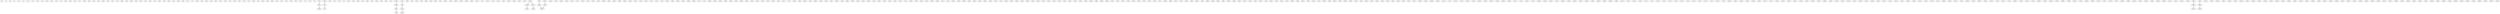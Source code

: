 digraph adj {
graph [k=96]
edge [d=-95]
"13+" [l=271]
"13-" [l=271]
"14+" [l=171]
"14-" [l=171]
"111+" [l=206]
"111-" [l=206]
"113+" [l=413]
"113-" [l=413]
"114+" [l=104]
"114-" [l=104]
"140+" [l=834]
"140-" [l=834]
"174+" [l=5879]
"174-" [l=5879]
"198+" [l=1638]
"198-" [l=1638]
"227+" [l=157]
"227-" [l=157]
"260+" [l=195]
"260-" [l=195]
"262+" [l=155]
"262-" [l=155]
"265+" [l=159]
"265-" [l=159]
"270+" [l=958]
"270-" [l=958]
"286+" [l=2010]
"286-" [l=2010]
"308+" [l=168]
"308-" [l=168]
"316+" [l=192]
"316-" [l=192]
"330+" [l=100]
"330-" [l=100]
"338+" [l=105]
"338-" [l=105]
"363+" [l=214]
"363-" [l=214]
"366+" [l=412]
"366-" [l=412]
"371+" [l=191]
"371-" [l=191]
"383+" [l=225]
"383-" [l=225]
"445+" [l=111]
"445-" [l=111]
"482+" [l=193]
"482-" [l=193]
"522+" [l=148]
"522-" [l=148]
"553+" [l=105]
"553-" [l=105]
"573+" [l=354]
"573-" [l=354]
"576+" [l=192]
"576-" [l=192]
"646+" [l=136]
"646-" [l=136]
"664+" [l=147]
"664-" [l=147]
"674+" [l=206]
"674-" [l=206]
"678+" [l=186]
"678-" [l=186]
"710+" [l=114]
"710-" [l=114]
"712+" [l=191]
"712-" [l=191]
"720+" [l=344]
"720-" [l=344]
"729+" [l=168]
"729-" [l=168]
"757+" [l=2765]
"757-" [l=2765]
"789+" [l=191]
"789-" [l=191]
"824+" [l=273]
"824-" [l=273]
"834+" [l=330]
"834-" [l=330]
"853+" [l=118]
"853-" [l=118]
"861+" [l=191]
"861-" [l=191]
"889+" [l=176]
"889-" [l=176]
"904+" [l=768]
"904-" [l=768]
"975+" [l=341]
"975-" [l=341]
"989+" [l=122]
"989-" [l=122]
"994+" [l=124]
"994-" [l=124]
"1028+" [l=106]
"1028-" [l=106]
"1065+" [l=219]
"1065-" [l=219]
"1099+" [l=415]
"1099-" [l=415]
"1193+" [l=242]
"1193-" [l=242]
"1217+" [l=935]
"1217-" [l=935]
"1274+" [l=112]
"1274-" [l=112]
"1351+" [l=102]
"1351-" [l=102]
"1364+" [l=191]
"1364-" [l=191]
"1407+" [l=192]
"1407-" [l=192]
"1508+" [l=123]
"1508-" [l=123]
"1628+" [l=213]
"1628-" [l=213]
"1681+" [l=272]
"1681-" [l=272]
"1734+" [l=191]
"1734-" [l=191]
"1756+" [l=182]
"1756-" [l=182]
"1878+" [l=544]
"1878-" [l=544]
"1989+" [l=116]
"1989-" [l=116]
"2008+" [l=262]
"2008-" [l=262]
"2027+" [l=156]
"2027-" [l=156]
"2094+" [l=191]
"2094-" [l=191]
"2201+" [l=477]
"2201-" [l=477]
"2273+" [l=470]
"2273-" [l=470]
"2375+" [l=244]
"2375-" [l=244]
"2561+" [l=113]
"2561-" [l=113]
"2583+" [l=230]
"2583-" [l=230]
"2669+" [l=191]
"2669-" [l=191]
"2712+" [l=155]
"2712-" [l=155]
"2848+" [l=191]
"2848-" [l=191]
"2949+" [l=227]
"2949-" [l=227]
"3061+" [l=323]
"3061-" [l=323]
"3065+" [l=280]
"3065-" [l=280]
"3218+" [l=263]
"3218-" [l=263]
"3278+" [l=281]
"3278-" [l=281]
"3301+" [l=222]
"3301-" [l=222]
"3477+" [l=321]
"3477-" [l=321]
"3494+" [l=191]
"3494-" [l=191]
"3614+" [l=369]
"3614-" [l=369]
"3636+" [l=308]
"3636-" [l=308]
"3637+" [l=265]
"3637-" [l=265]
"3766+" [l=231]
"3766-" [l=231]
"3892+" [l=262]
"3892-" [l=262]
"4015+" [l=527]
"4015-" [l=527]
"4148+" [l=144]
"4148-" [l=144]
"4228+" [l=152]
"4228-" [l=152]
"4254+" [l=221]
"4254-" [l=221]
"4337+" [l=143]
"4337-" [l=143]
"4356+" [l=143]
"4356-" [l=143]
"4391+" [l=191]
"4391-" [l=191]
"4393+" [l=191]
"4393-" [l=191]
"4411+" [l=239]
"4411-" [l=239]
"4464+" [l=302]
"4464-" [l=302]
"4493+" [l=391]
"4493-" [l=391]
"4549+" [l=284]
"4549-" [l=284]
"4563+" [l=138]
"4563-" [l=138]
"4572+" [l=341]
"4572-" [l=341]
"4678+" [l=135]
"4678-" [l=135]
"4802+" [l=190]
"4802-" [l=190]
"5009+" [l=258]
"5009-" [l=258]
"5025+" [l=167]
"5025-" [l=167]
"5100+" [l=194]
"5100-" [l=194]
"5154+" [l=236]
"5154-" [l=236]
"5307+" [l=192]
"5307-" [l=192]
"5382+" [l=191]
"5382-" [l=191]
"5606+" [l=191]
"5606-" [l=191]
"5608+" [l=149]
"5608-" [l=149]
"5739+" [l=191]
"5739-" [l=191]
"5765+" [l=220]
"5765-" [l=220]
"5766+" [l=191]
"5766-" [l=191]
"5793+" [l=191]
"5793-" [l=191]
"5797+" [l=206]
"5797-" [l=206]
"5980+" [l=119]
"5980-" [l=119]
"6101+" [l=194]
"6101-" [l=194]
"6300+" [l=196]
"6300-" [l=196]
"6365+" [l=191]
"6365-" [l=191]
"6406+" [l=191]
"6406-" [l=191]
"6681+" [l=225]
"6681-" [l=225]
"6892+" [l=261]
"6892-" [l=261]
"6976+" [l=115]
"6976-" [l=115]
"7166+" [l=198]
"7166-" [l=198]
"7449+" [l=191]
"7449-" [l=191]
"7635+" [l=260]
"7635-" [l=260]
"8071+" [l=191]
"8071-" [l=191]
"8563+" [l=140]
"8563-" [l=140]
"8581+" [l=190]
"8581-" [l=190]
"8718+" [l=191]
"8718-" [l=191]
"8798+" [l=236]
"8798-" [l=236]
"8816+" [l=100]
"8816-" [l=100]
"8939+" [l=242]
"8939-" [l=242]
"9232+" [l=220]
"9232-" [l=220]
"9233+" [l=131]
"9233-" [l=131]
"9344+" [l=197]
"9344-" [l=197]
"9501+" [l=134]
"9501-" [l=134]
"9647+" [l=217]
"9647-" [l=217]
"9871+" [l=200]
"9871-" [l=200]
"10165+" [l=137]
"10165-" [l=137]
"10918+" [l=154]
"10918-" [l=154]
"11173+" [l=136]
"11173-" [l=136]
"11275+" [l=146]
"11275-" [l=146]
"11278+" [l=125]
"11278-" [l=125]
"11395+" [l=191]
"11395-" [l=191]
"11403+" [l=191]
"11403-" [l=191]
"11469+" [l=108]
"11469-" [l=108]
"11471+" [l=110]
"11471-" [l=110]
"11551+" [l=117]
"11551-" [l=117]
"11568+" [l=144]
"11568-" [l=144]
"11612+" [l=536]
"11612-" [l=536]
"11628+" [l=294]
"11628-" [l=294]
"11644+" [l=176]
"11644-" [l=176]
"11646+" [l=591]
"11646-" [l=591]
"11663+" [l=133]
"11663-" [l=133]
"11666+" [l=385]
"11666-" [l=385]
"11671+" [l=1097]
"11671-" [l=1097]
"11676+" [l=944]
"11676-" [l=944]
"11721+" [l=660]
"11721-" [l=660]
"11723+" [l=1013]
"11723-" [l=1013]
"11733+" [l=155]
"11733-" [l=155]
"11742+" [l=740]
"11742-" [l=740]
"11743+" [l=813]
"11743-" [l=813]
"11751+" [l=750]
"11751-" [l=750]
"11767+" [l=3540]
"11767-" [l=3540]
"11816+" [l=199]
"11816-" [l=199]
"11819+" [l=199]
"11819-" [l=199]
"11824+" [l=2141]
"11824-" [l=2141]
"11877+" [l=866]
"11877-" [l=866]
"11979+" [l=813]
"11979-" [l=813]
"12003+" [l=711]
"12003-" [l=711]
"12007+" [l=472]
"12007-" [l=472]
"12019+" [l=3354]
"12019-" [l=3354]
"12080+" [l=975]
"12080-" [l=975]
"12153+" [l=900]
"12153-" [l=900]
"12154+" [l=2476]
"12154-" [l=2476]
"12163+" [l=702]
"12163-" [l=702]
"12165+" [l=461]
"12165-" [l=461]
"12222+" [l=2683]
"12222-" [l=2683]
"12331+" [l=846]
"12331-" [l=846]
"12340+" [l=133]
"12340-" [l=133]
"12341+" [l=379]
"12341-" [l=379]
"12370+" [l=913]
"12370-" [l=913]
"12390+" [l=988]
"12390-" [l=988]
"12617+" [l=515]
"12617-" [l=515]
"12647+" [l=625]
"12647-" [l=625]
"12667+" [l=860]
"12667-" [l=860]
"12723+" [l=1834]
"12723-" [l=1834]
"12737+" [l=820]
"12737-" [l=820]
"13091+" [l=904]
"13091-" [l=904]
"13144+" [l=341]
"13144-" [l=341]
"13299+" [l=272]
"13299-" [l=272]
"13338+" [l=600]
"13338-" [l=600]
"13569+" [l=558]
"13569-" [l=558]
"13573+" [l=412]
"13573-" [l=412]
"13636+" [l=563]
"13636-" [l=563]
"13722+" [l=1579]
"13722-" [l=1579]
"13779+" [l=361]
"13779-" [l=361]
"13808+" [l=437]
"13808-" [l=437]
"14004+" [l=214]
"14004-" [l=214]
"14005+" [l=164]
"14005-" [l=164]
"14008+" [l=148]
"14008-" [l=148]
"14009+" [l=204]
"14009-" [l=204]
"14011+" [l=196]
"14011-" [l=196]
"14012+" [l=191]
"14012-" [l=191]
"14016+" [l=679]
"14016-" [l=679]
"14018+" [l=1559]
"14018-" [l=1559]
"14022+" [l=535]
"14022-" [l=535]
"14023+" [l=593]
"14023-" [l=593]
"14025+" [l=280]
"14025-" [l=280]
"14032+" [l=1086]
"14032-" [l=1086]
"14035+" [l=351]
"14035-" [l=351]
"14038+" [l=122404]
"14038-" [l=122404]
"14039+" [l=168738]
"14039-" [l=168738]
"14040+" [l=17862]
"14040-" [l=17862]
"14042+" [l=149321]
"14042-" [l=149321]
"14043+" [l=179338]
"14043-" [l=179338]
"14044+" [l=55199]
"14044-" [l=55199]
"14046+" [l=1012019]
"14046-" [l=1012019]
"14047+" [l=111317]
"14047-" [l=111317]
"14048+" [l=1636]
"14048-" [l=1636]
"14049+" [l=1640]
"14049-" [l=1640]
"14050+" [l=5718]
"14050-" [l=5718]
"14051+" [l=13318]
"14051-" [l=13318]
"14052+" [l=14283]
"14052-" [l=14283]
"14054+" [l=5421]
"14054-" [l=5421]
"14055+" [l=2734]
"14055-" [l=2734]
"14056+" [l=710442]
"14056-" [l=710442]
"14057+" [l=90547]
"14057-" [l=90547]
"14058+" [l=284449]
"14058-" [l=284449]
"14059+" [l=9139]
"14059-" [l=9139]
"14060+" [l=170022]
"14060-" [l=170022]
"14061+" [l=25316]
"14061-" [l=25316]
"14062+" [l=226322]
"14062-" [l=226322]
"14063+" [l=12005]
"14063-" [l=12005]
"14064+" [l=14028]
"14064-" [l=14028]
"14065+" [l=51424]
"14065-" [l=51424]
"14066+" [l=2378]
"14066-" [l=2378]
"14067+" [l=2099]
"14067-" [l=2099]
"720+" -> "2027+"
"889+" -> "1193-"
"889-" -> "14052-" [d=-95 e=0.0 n=40]
"1193+" -> "889-"
"1508-" -> "14046-" [d=-90 e=0.0 n=17]
"2027+" -> "14059+" [d=-95 e=0.0 n=27]
"2027-" -> "720-"
"14008-" -> "14046+" [d=-95 e=0.0 n=62]
"14008-" -> "14047+" [d=-95 e=0.0 n=27]
"14016-" -> "14038-" [d=-56 e=0.0 n=38]
"14038+" -> "14016+" [d=-56 e=0.0 n=38]
"14038-" -> "14039+" [d=-32 e=0.0 n=57]
"14039-" -> "14038+" [d=-32 e=0.0 n=57]
"14040+" -> "14052+" [d=-95 e=0.0 n=37]
"14046+" -> "1508+" [d=-90 e=0.0 n=17]
"14046-" -> "14008+" [d=-95 e=0.0 n=62]
"14047+" -> "14055-" [d=-25 e=0.0 n=25]
"14047-" -> "14008+" [d=-95 e=0.0 n=27]
"14052+" -> "889+" [d=-95 e=0.0 n=40]
"14052-" -> "14040-" [d=-95 e=0.0 n=37]
"14055+" -> "14047-" [d=-25 e=0.0 n=25]
"14059-" -> "2027-" [d=-95 e=0.0 n=27]
}
